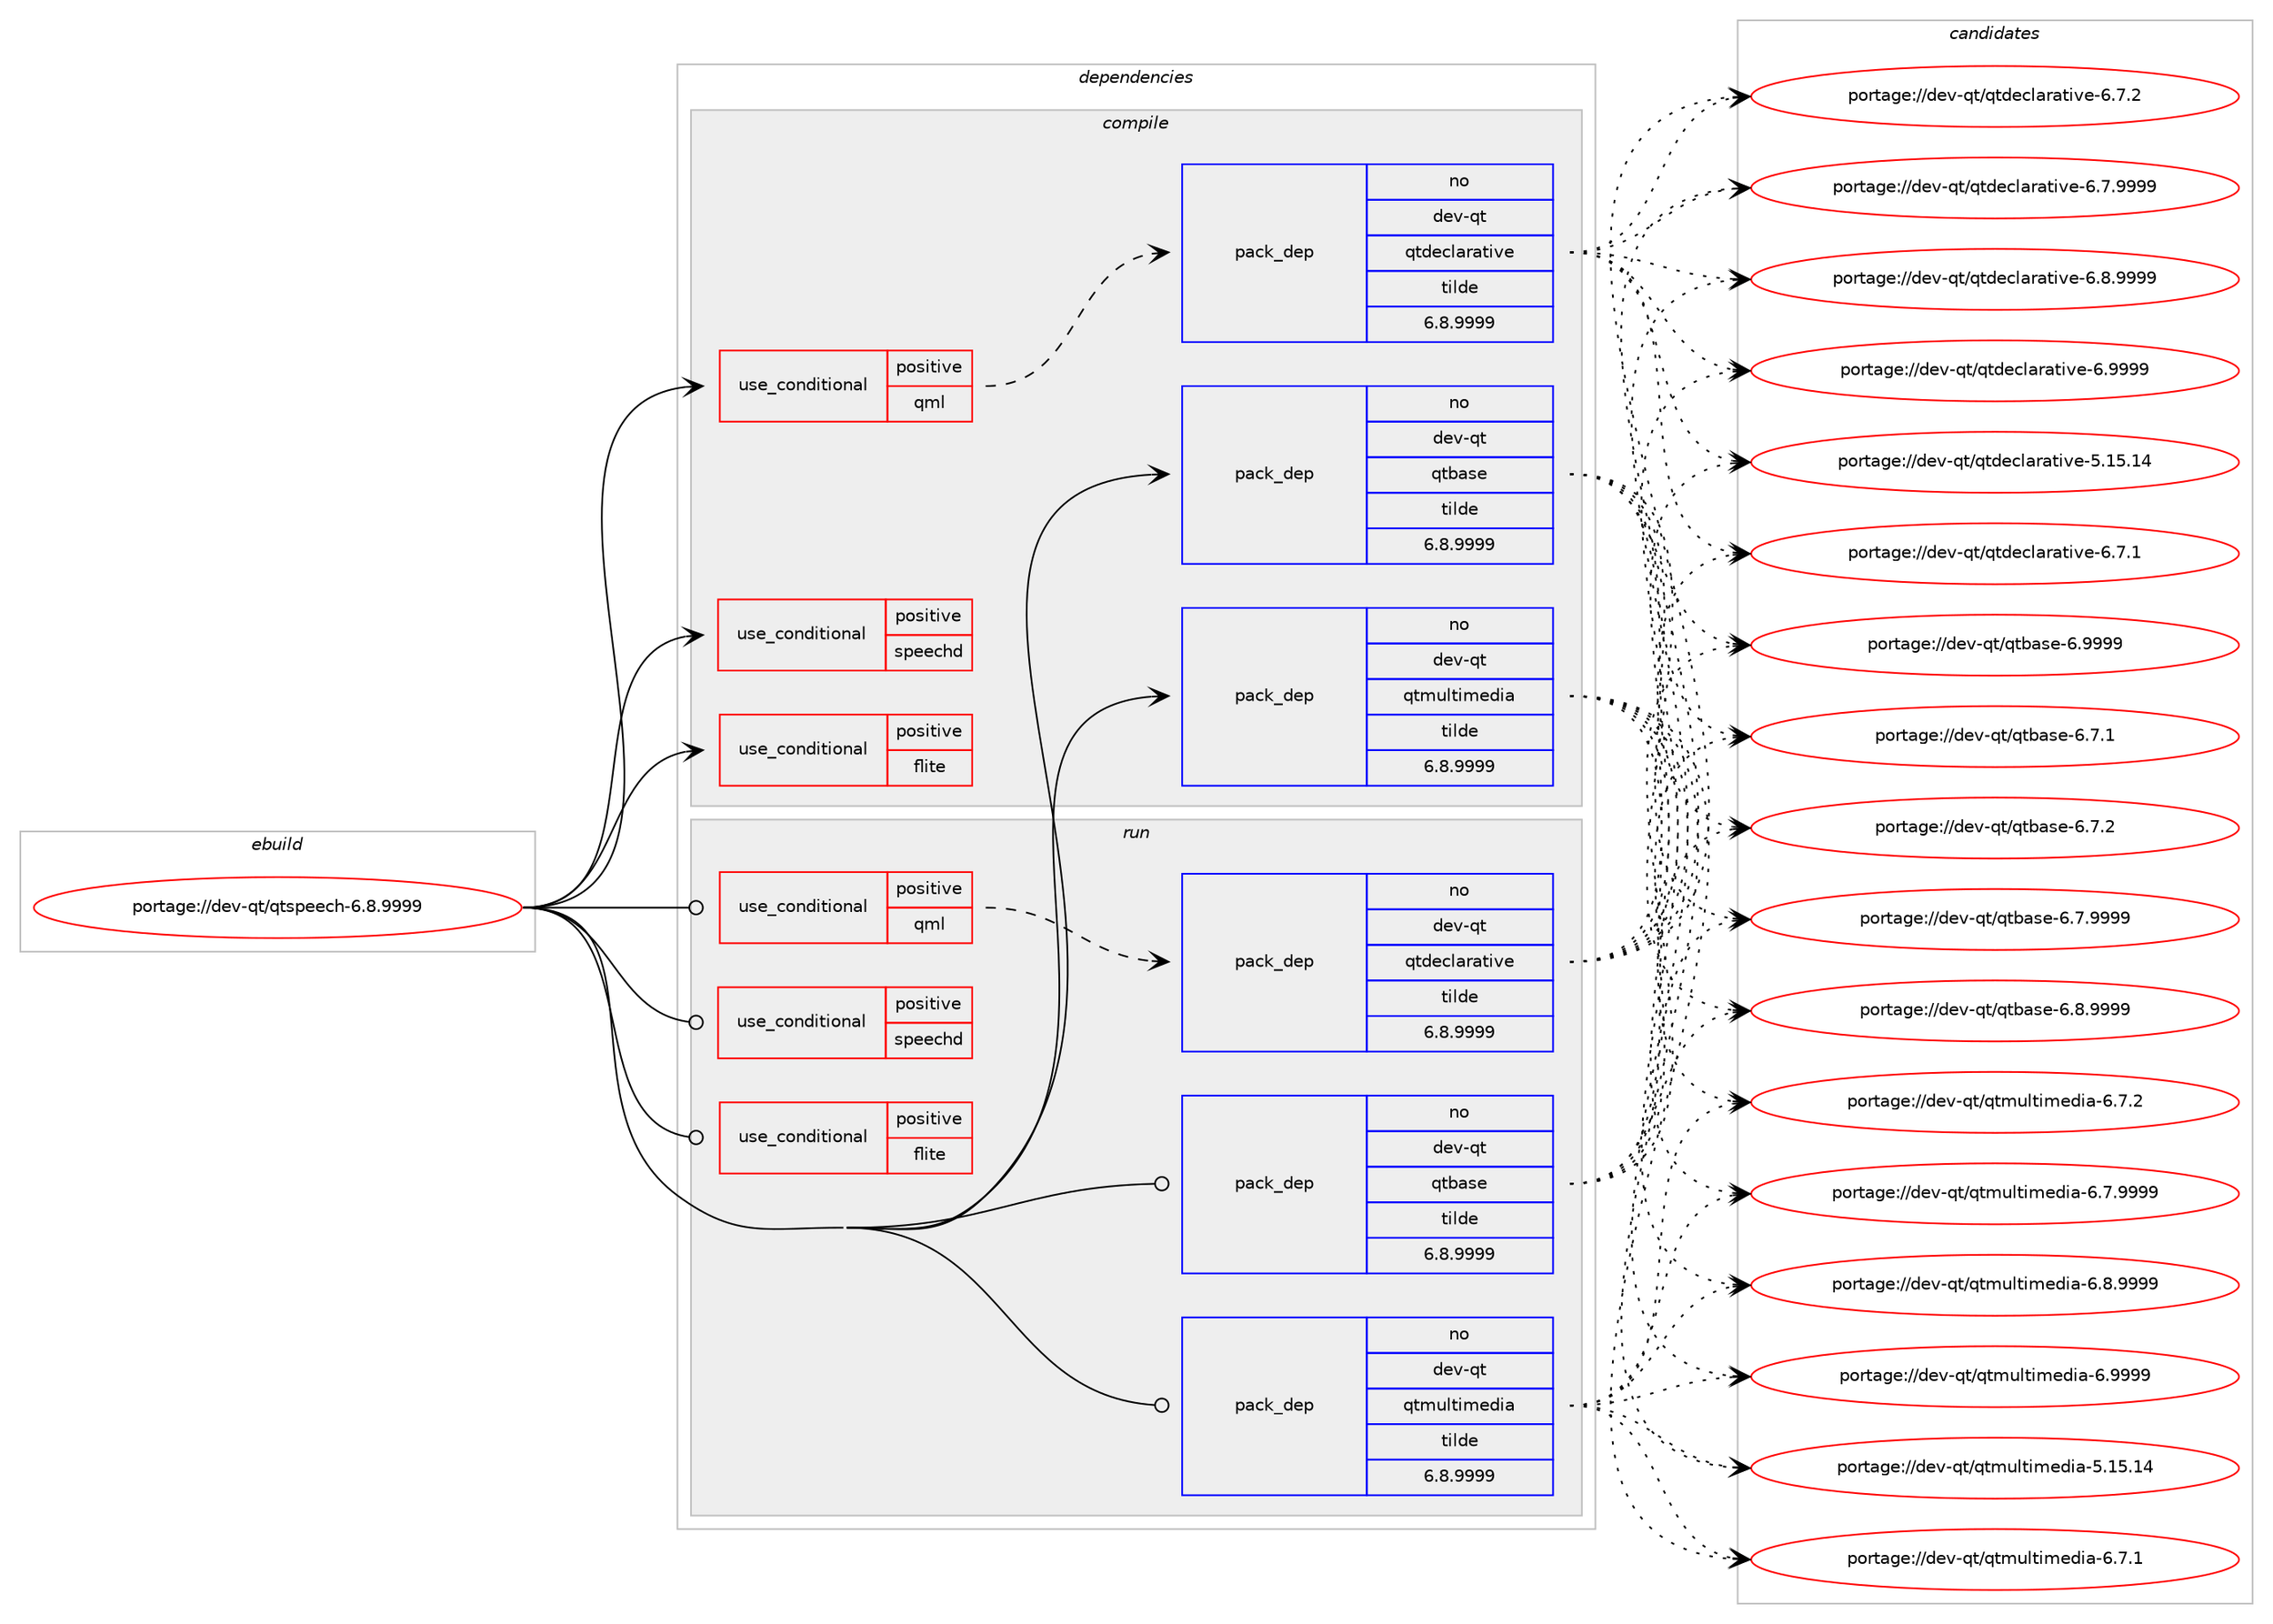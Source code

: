 digraph prolog {

# *************
# Graph options
# *************

newrank=true;
concentrate=true;
compound=true;
graph [rankdir=LR,fontname=Helvetica,fontsize=10,ranksep=1.5];#, ranksep=2.5, nodesep=0.2];
edge  [arrowhead=vee];
node  [fontname=Helvetica,fontsize=10];

# **********
# The ebuild
# **********

subgraph cluster_leftcol {
color=gray;
rank=same;
label=<<i>ebuild</i>>;
id [label="portage://dev-qt/qtspeech-6.8.9999", color=red, width=4, href="../dev-qt/qtspeech-6.8.9999.svg"];
}

# ****************
# The dependencies
# ****************

subgraph cluster_midcol {
color=gray;
label=<<i>dependencies</i>>;
subgraph cluster_compile {
fillcolor="#eeeeee";
style=filled;
label=<<i>compile</i>>;
subgraph cond41062 {
dependency86307 [label=<<TABLE BORDER="0" CELLBORDER="1" CELLSPACING="0" CELLPADDING="4"><TR><TD ROWSPAN="3" CELLPADDING="10">use_conditional</TD></TR><TR><TD>positive</TD></TR><TR><TD>flite</TD></TR></TABLE>>, shape=none, color=red];
# *** BEGIN UNKNOWN DEPENDENCY TYPE (TODO) ***
# dependency86307 -> package_dependency(portage://dev-qt/qtspeech-6.8.9999,install,no,app-accessibility,flite,none,[,,],[],[])
# *** END UNKNOWN DEPENDENCY TYPE (TODO) ***

}
id:e -> dependency86307:w [weight=20,style="solid",arrowhead="vee"];
subgraph cond41063 {
dependency86308 [label=<<TABLE BORDER="0" CELLBORDER="1" CELLSPACING="0" CELLPADDING="4"><TR><TD ROWSPAN="3" CELLPADDING="10">use_conditional</TD></TR><TR><TD>positive</TD></TR><TR><TD>qml</TD></TR></TABLE>>, shape=none, color=red];
subgraph pack44005 {
dependency86309 [label=<<TABLE BORDER="0" CELLBORDER="1" CELLSPACING="0" CELLPADDING="4" WIDTH="220"><TR><TD ROWSPAN="6" CELLPADDING="30">pack_dep</TD></TR><TR><TD WIDTH="110">no</TD></TR><TR><TD>dev-qt</TD></TR><TR><TD>qtdeclarative</TD></TR><TR><TD>tilde</TD></TR><TR><TD>6.8.9999</TD></TR></TABLE>>, shape=none, color=blue];
}
dependency86308:e -> dependency86309:w [weight=20,style="dashed",arrowhead="vee"];
}
id:e -> dependency86308:w [weight=20,style="solid",arrowhead="vee"];
subgraph cond41064 {
dependency86310 [label=<<TABLE BORDER="0" CELLBORDER="1" CELLSPACING="0" CELLPADDING="4"><TR><TD ROWSPAN="3" CELLPADDING="10">use_conditional</TD></TR><TR><TD>positive</TD></TR><TR><TD>speechd</TD></TR></TABLE>>, shape=none, color=red];
# *** BEGIN UNKNOWN DEPENDENCY TYPE (TODO) ***
# dependency86310 -> package_dependency(portage://dev-qt/qtspeech-6.8.9999,install,no,app-accessibility,speech-dispatcher,none,[,,],[],[])
# *** END UNKNOWN DEPENDENCY TYPE (TODO) ***

}
id:e -> dependency86310:w [weight=20,style="solid",arrowhead="vee"];
subgraph pack44006 {
dependency86311 [label=<<TABLE BORDER="0" CELLBORDER="1" CELLSPACING="0" CELLPADDING="4" WIDTH="220"><TR><TD ROWSPAN="6" CELLPADDING="30">pack_dep</TD></TR><TR><TD WIDTH="110">no</TD></TR><TR><TD>dev-qt</TD></TR><TR><TD>qtbase</TD></TR><TR><TD>tilde</TD></TR><TR><TD>6.8.9999</TD></TR></TABLE>>, shape=none, color=blue];
}
id:e -> dependency86311:w [weight=20,style="solid",arrowhead="vee"];
subgraph pack44007 {
dependency86312 [label=<<TABLE BORDER="0" CELLBORDER="1" CELLSPACING="0" CELLPADDING="4" WIDTH="220"><TR><TD ROWSPAN="6" CELLPADDING="30">pack_dep</TD></TR><TR><TD WIDTH="110">no</TD></TR><TR><TD>dev-qt</TD></TR><TR><TD>qtmultimedia</TD></TR><TR><TD>tilde</TD></TR><TR><TD>6.8.9999</TD></TR></TABLE>>, shape=none, color=blue];
}
id:e -> dependency86312:w [weight=20,style="solid",arrowhead="vee"];
}
subgraph cluster_compileandrun {
fillcolor="#eeeeee";
style=filled;
label=<<i>compile and run</i>>;
}
subgraph cluster_run {
fillcolor="#eeeeee";
style=filled;
label=<<i>run</i>>;
subgraph cond41065 {
dependency86313 [label=<<TABLE BORDER="0" CELLBORDER="1" CELLSPACING="0" CELLPADDING="4"><TR><TD ROWSPAN="3" CELLPADDING="10">use_conditional</TD></TR><TR><TD>positive</TD></TR><TR><TD>flite</TD></TR></TABLE>>, shape=none, color=red];
# *** BEGIN UNKNOWN DEPENDENCY TYPE (TODO) ***
# dependency86313 -> package_dependency(portage://dev-qt/qtspeech-6.8.9999,run,no,app-accessibility,flite,none,[,,],[],[])
# *** END UNKNOWN DEPENDENCY TYPE (TODO) ***

}
id:e -> dependency86313:w [weight=20,style="solid",arrowhead="odot"];
subgraph cond41066 {
dependency86314 [label=<<TABLE BORDER="0" CELLBORDER="1" CELLSPACING="0" CELLPADDING="4"><TR><TD ROWSPAN="3" CELLPADDING="10">use_conditional</TD></TR><TR><TD>positive</TD></TR><TR><TD>qml</TD></TR></TABLE>>, shape=none, color=red];
subgraph pack44008 {
dependency86315 [label=<<TABLE BORDER="0" CELLBORDER="1" CELLSPACING="0" CELLPADDING="4" WIDTH="220"><TR><TD ROWSPAN="6" CELLPADDING="30">pack_dep</TD></TR><TR><TD WIDTH="110">no</TD></TR><TR><TD>dev-qt</TD></TR><TR><TD>qtdeclarative</TD></TR><TR><TD>tilde</TD></TR><TR><TD>6.8.9999</TD></TR></TABLE>>, shape=none, color=blue];
}
dependency86314:e -> dependency86315:w [weight=20,style="dashed",arrowhead="vee"];
}
id:e -> dependency86314:w [weight=20,style="solid",arrowhead="odot"];
subgraph cond41067 {
dependency86316 [label=<<TABLE BORDER="0" CELLBORDER="1" CELLSPACING="0" CELLPADDING="4"><TR><TD ROWSPAN="3" CELLPADDING="10">use_conditional</TD></TR><TR><TD>positive</TD></TR><TR><TD>speechd</TD></TR></TABLE>>, shape=none, color=red];
# *** BEGIN UNKNOWN DEPENDENCY TYPE (TODO) ***
# dependency86316 -> package_dependency(portage://dev-qt/qtspeech-6.8.9999,run,no,app-accessibility,speech-dispatcher,none,[,,],[],[])
# *** END UNKNOWN DEPENDENCY TYPE (TODO) ***

}
id:e -> dependency86316:w [weight=20,style="solid",arrowhead="odot"];
subgraph pack44009 {
dependency86317 [label=<<TABLE BORDER="0" CELLBORDER="1" CELLSPACING="0" CELLPADDING="4" WIDTH="220"><TR><TD ROWSPAN="6" CELLPADDING="30">pack_dep</TD></TR><TR><TD WIDTH="110">no</TD></TR><TR><TD>dev-qt</TD></TR><TR><TD>qtbase</TD></TR><TR><TD>tilde</TD></TR><TR><TD>6.8.9999</TD></TR></TABLE>>, shape=none, color=blue];
}
id:e -> dependency86317:w [weight=20,style="solid",arrowhead="odot"];
subgraph pack44010 {
dependency86318 [label=<<TABLE BORDER="0" CELLBORDER="1" CELLSPACING="0" CELLPADDING="4" WIDTH="220"><TR><TD ROWSPAN="6" CELLPADDING="30">pack_dep</TD></TR><TR><TD WIDTH="110">no</TD></TR><TR><TD>dev-qt</TD></TR><TR><TD>qtmultimedia</TD></TR><TR><TD>tilde</TD></TR><TR><TD>6.8.9999</TD></TR></TABLE>>, shape=none, color=blue];
}
id:e -> dependency86318:w [weight=20,style="solid",arrowhead="odot"];
}
}

# **************
# The candidates
# **************

subgraph cluster_choices {
rank=same;
color=gray;
label=<<i>candidates</i>>;

subgraph choice44005 {
color=black;
nodesep=1;
choice10010111845113116471131161001019910897114971161051181014553464953464952 [label="portage://dev-qt/qtdeclarative-5.15.14", color=red, width=4,href="../dev-qt/qtdeclarative-5.15.14.svg"];
choice1001011184511311647113116100101991089711497116105118101455446554649 [label="portage://dev-qt/qtdeclarative-6.7.1", color=red, width=4,href="../dev-qt/qtdeclarative-6.7.1.svg"];
choice1001011184511311647113116100101991089711497116105118101455446554650 [label="portage://dev-qt/qtdeclarative-6.7.2", color=red, width=4,href="../dev-qt/qtdeclarative-6.7.2.svg"];
choice1001011184511311647113116100101991089711497116105118101455446554657575757 [label="portage://dev-qt/qtdeclarative-6.7.9999", color=red, width=4,href="../dev-qt/qtdeclarative-6.7.9999.svg"];
choice1001011184511311647113116100101991089711497116105118101455446564657575757 [label="portage://dev-qt/qtdeclarative-6.8.9999", color=red, width=4,href="../dev-qt/qtdeclarative-6.8.9999.svg"];
choice100101118451131164711311610010199108971149711610511810145544657575757 [label="portage://dev-qt/qtdeclarative-6.9999", color=red, width=4,href="../dev-qt/qtdeclarative-6.9999.svg"];
dependency86309:e -> choice10010111845113116471131161001019910897114971161051181014553464953464952:w [style=dotted,weight="100"];
dependency86309:e -> choice1001011184511311647113116100101991089711497116105118101455446554649:w [style=dotted,weight="100"];
dependency86309:e -> choice1001011184511311647113116100101991089711497116105118101455446554650:w [style=dotted,weight="100"];
dependency86309:e -> choice1001011184511311647113116100101991089711497116105118101455446554657575757:w [style=dotted,weight="100"];
dependency86309:e -> choice1001011184511311647113116100101991089711497116105118101455446564657575757:w [style=dotted,weight="100"];
dependency86309:e -> choice100101118451131164711311610010199108971149711610511810145544657575757:w [style=dotted,weight="100"];
}
subgraph choice44006 {
color=black;
nodesep=1;
choice10010111845113116471131169897115101455446554649 [label="portage://dev-qt/qtbase-6.7.1", color=red, width=4,href="../dev-qt/qtbase-6.7.1.svg"];
choice10010111845113116471131169897115101455446554650 [label="portage://dev-qt/qtbase-6.7.2", color=red, width=4,href="../dev-qt/qtbase-6.7.2.svg"];
choice10010111845113116471131169897115101455446554657575757 [label="portage://dev-qt/qtbase-6.7.9999", color=red, width=4,href="../dev-qt/qtbase-6.7.9999.svg"];
choice10010111845113116471131169897115101455446564657575757 [label="portage://dev-qt/qtbase-6.8.9999", color=red, width=4,href="../dev-qt/qtbase-6.8.9999.svg"];
choice1001011184511311647113116989711510145544657575757 [label="portage://dev-qt/qtbase-6.9999", color=red, width=4,href="../dev-qt/qtbase-6.9999.svg"];
dependency86311:e -> choice10010111845113116471131169897115101455446554649:w [style=dotted,weight="100"];
dependency86311:e -> choice10010111845113116471131169897115101455446554650:w [style=dotted,weight="100"];
dependency86311:e -> choice10010111845113116471131169897115101455446554657575757:w [style=dotted,weight="100"];
dependency86311:e -> choice10010111845113116471131169897115101455446564657575757:w [style=dotted,weight="100"];
dependency86311:e -> choice1001011184511311647113116989711510145544657575757:w [style=dotted,weight="100"];
}
subgraph choice44007 {
color=black;
nodesep=1;
choice1001011184511311647113116109117108116105109101100105974553464953464952 [label="portage://dev-qt/qtmultimedia-5.15.14", color=red, width=4,href="../dev-qt/qtmultimedia-5.15.14.svg"];
choice100101118451131164711311610911710811610510910110010597455446554649 [label="portage://dev-qt/qtmultimedia-6.7.1", color=red, width=4,href="../dev-qt/qtmultimedia-6.7.1.svg"];
choice100101118451131164711311610911710811610510910110010597455446554650 [label="portage://dev-qt/qtmultimedia-6.7.2", color=red, width=4,href="../dev-qt/qtmultimedia-6.7.2.svg"];
choice100101118451131164711311610911710811610510910110010597455446554657575757 [label="portage://dev-qt/qtmultimedia-6.7.9999", color=red, width=4,href="../dev-qt/qtmultimedia-6.7.9999.svg"];
choice100101118451131164711311610911710811610510910110010597455446564657575757 [label="portage://dev-qt/qtmultimedia-6.8.9999", color=red, width=4,href="../dev-qt/qtmultimedia-6.8.9999.svg"];
choice10010111845113116471131161091171081161051091011001059745544657575757 [label="portage://dev-qt/qtmultimedia-6.9999", color=red, width=4,href="../dev-qt/qtmultimedia-6.9999.svg"];
dependency86312:e -> choice1001011184511311647113116109117108116105109101100105974553464953464952:w [style=dotted,weight="100"];
dependency86312:e -> choice100101118451131164711311610911710811610510910110010597455446554649:w [style=dotted,weight="100"];
dependency86312:e -> choice100101118451131164711311610911710811610510910110010597455446554650:w [style=dotted,weight="100"];
dependency86312:e -> choice100101118451131164711311610911710811610510910110010597455446554657575757:w [style=dotted,weight="100"];
dependency86312:e -> choice100101118451131164711311610911710811610510910110010597455446564657575757:w [style=dotted,weight="100"];
dependency86312:e -> choice10010111845113116471131161091171081161051091011001059745544657575757:w [style=dotted,weight="100"];
}
subgraph choice44008 {
color=black;
nodesep=1;
choice10010111845113116471131161001019910897114971161051181014553464953464952 [label="portage://dev-qt/qtdeclarative-5.15.14", color=red, width=4,href="../dev-qt/qtdeclarative-5.15.14.svg"];
choice1001011184511311647113116100101991089711497116105118101455446554649 [label="portage://dev-qt/qtdeclarative-6.7.1", color=red, width=4,href="../dev-qt/qtdeclarative-6.7.1.svg"];
choice1001011184511311647113116100101991089711497116105118101455446554650 [label="portage://dev-qt/qtdeclarative-6.7.2", color=red, width=4,href="../dev-qt/qtdeclarative-6.7.2.svg"];
choice1001011184511311647113116100101991089711497116105118101455446554657575757 [label="portage://dev-qt/qtdeclarative-6.7.9999", color=red, width=4,href="../dev-qt/qtdeclarative-6.7.9999.svg"];
choice1001011184511311647113116100101991089711497116105118101455446564657575757 [label="portage://dev-qt/qtdeclarative-6.8.9999", color=red, width=4,href="../dev-qt/qtdeclarative-6.8.9999.svg"];
choice100101118451131164711311610010199108971149711610511810145544657575757 [label="portage://dev-qt/qtdeclarative-6.9999", color=red, width=4,href="../dev-qt/qtdeclarative-6.9999.svg"];
dependency86315:e -> choice10010111845113116471131161001019910897114971161051181014553464953464952:w [style=dotted,weight="100"];
dependency86315:e -> choice1001011184511311647113116100101991089711497116105118101455446554649:w [style=dotted,weight="100"];
dependency86315:e -> choice1001011184511311647113116100101991089711497116105118101455446554650:w [style=dotted,weight="100"];
dependency86315:e -> choice1001011184511311647113116100101991089711497116105118101455446554657575757:w [style=dotted,weight="100"];
dependency86315:e -> choice1001011184511311647113116100101991089711497116105118101455446564657575757:w [style=dotted,weight="100"];
dependency86315:e -> choice100101118451131164711311610010199108971149711610511810145544657575757:w [style=dotted,weight="100"];
}
subgraph choice44009 {
color=black;
nodesep=1;
choice10010111845113116471131169897115101455446554649 [label="portage://dev-qt/qtbase-6.7.1", color=red, width=4,href="../dev-qt/qtbase-6.7.1.svg"];
choice10010111845113116471131169897115101455446554650 [label="portage://dev-qt/qtbase-6.7.2", color=red, width=4,href="../dev-qt/qtbase-6.7.2.svg"];
choice10010111845113116471131169897115101455446554657575757 [label="portage://dev-qt/qtbase-6.7.9999", color=red, width=4,href="../dev-qt/qtbase-6.7.9999.svg"];
choice10010111845113116471131169897115101455446564657575757 [label="portage://dev-qt/qtbase-6.8.9999", color=red, width=4,href="../dev-qt/qtbase-6.8.9999.svg"];
choice1001011184511311647113116989711510145544657575757 [label="portage://dev-qt/qtbase-6.9999", color=red, width=4,href="../dev-qt/qtbase-6.9999.svg"];
dependency86317:e -> choice10010111845113116471131169897115101455446554649:w [style=dotted,weight="100"];
dependency86317:e -> choice10010111845113116471131169897115101455446554650:w [style=dotted,weight="100"];
dependency86317:e -> choice10010111845113116471131169897115101455446554657575757:w [style=dotted,weight="100"];
dependency86317:e -> choice10010111845113116471131169897115101455446564657575757:w [style=dotted,weight="100"];
dependency86317:e -> choice1001011184511311647113116989711510145544657575757:w [style=dotted,weight="100"];
}
subgraph choice44010 {
color=black;
nodesep=1;
choice1001011184511311647113116109117108116105109101100105974553464953464952 [label="portage://dev-qt/qtmultimedia-5.15.14", color=red, width=4,href="../dev-qt/qtmultimedia-5.15.14.svg"];
choice100101118451131164711311610911710811610510910110010597455446554649 [label="portage://dev-qt/qtmultimedia-6.7.1", color=red, width=4,href="../dev-qt/qtmultimedia-6.7.1.svg"];
choice100101118451131164711311610911710811610510910110010597455446554650 [label="portage://dev-qt/qtmultimedia-6.7.2", color=red, width=4,href="../dev-qt/qtmultimedia-6.7.2.svg"];
choice100101118451131164711311610911710811610510910110010597455446554657575757 [label="portage://dev-qt/qtmultimedia-6.7.9999", color=red, width=4,href="../dev-qt/qtmultimedia-6.7.9999.svg"];
choice100101118451131164711311610911710811610510910110010597455446564657575757 [label="portage://dev-qt/qtmultimedia-6.8.9999", color=red, width=4,href="../dev-qt/qtmultimedia-6.8.9999.svg"];
choice10010111845113116471131161091171081161051091011001059745544657575757 [label="portage://dev-qt/qtmultimedia-6.9999", color=red, width=4,href="../dev-qt/qtmultimedia-6.9999.svg"];
dependency86318:e -> choice1001011184511311647113116109117108116105109101100105974553464953464952:w [style=dotted,weight="100"];
dependency86318:e -> choice100101118451131164711311610911710811610510910110010597455446554649:w [style=dotted,weight="100"];
dependency86318:e -> choice100101118451131164711311610911710811610510910110010597455446554650:w [style=dotted,weight="100"];
dependency86318:e -> choice100101118451131164711311610911710811610510910110010597455446554657575757:w [style=dotted,weight="100"];
dependency86318:e -> choice100101118451131164711311610911710811610510910110010597455446564657575757:w [style=dotted,weight="100"];
dependency86318:e -> choice10010111845113116471131161091171081161051091011001059745544657575757:w [style=dotted,weight="100"];
}
}

}

